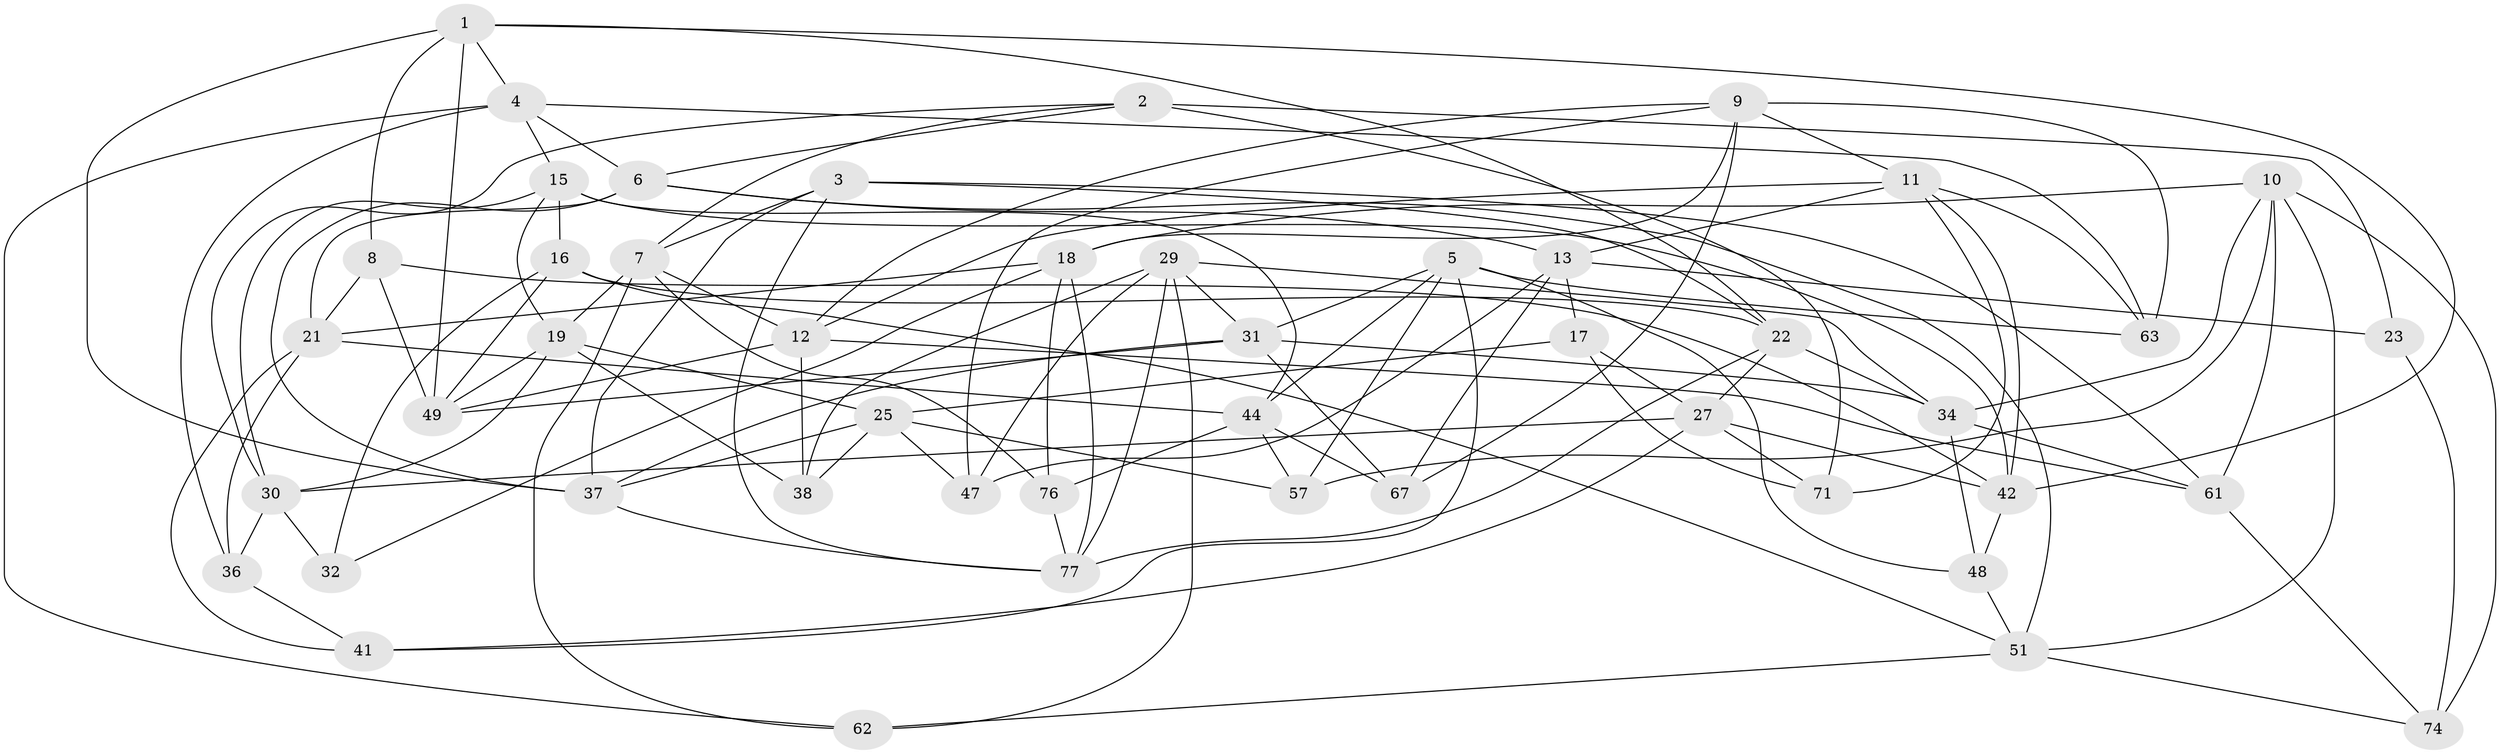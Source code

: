// original degree distribution, {4: 1.0}
// Generated by graph-tools (version 1.1) at 2025/42/03/06/25 10:42:20]
// undirected, 47 vertices, 122 edges
graph export_dot {
graph [start="1"]
  node [color=gray90,style=filled];
  1 [super="+28"];
  2 [super="+35"];
  3 [super="+64"];
  4 [super="+65"];
  5 [super="+55"];
  6 [super="+14"];
  7 [super="+39"];
  8;
  9 [super="+24"];
  10 [super="+72"];
  11 [super="+58"];
  12 [super="+43"];
  13 [super="+50"];
  15 [super="+20"];
  16 [super="+45"];
  17;
  18 [super="+68"];
  19 [super="+26"];
  21 [super="+46"];
  22 [super="+60"];
  23;
  25 [super="+66"];
  27 [super="+59"];
  29 [super="+56"];
  30 [super="+33"];
  31 [super="+40"];
  32;
  34 [super="+70"];
  36;
  37 [super="+53"];
  38;
  41;
  42 [super="+75"];
  44 [super="+52"];
  47;
  48;
  49 [super="+73"];
  51 [super="+54"];
  57;
  61 [super="+69"];
  62;
  63;
  67;
  71;
  74;
  76;
  77 [super="+78"];
  1 -- 22;
  1 -- 37;
  1 -- 42;
  1 -- 8;
  1 -- 4;
  1 -- 49;
  2 -- 23 [weight=2];
  2 -- 71;
  2 -- 7;
  2 -- 30;
  2 -- 6;
  3 -- 61 [weight=2];
  3 -- 22;
  3 -- 77;
  3 -- 37;
  3 -- 7;
  4 -- 63;
  4 -- 15;
  4 -- 62;
  4 -- 36;
  4 -- 6;
  5 -- 48;
  5 -- 57;
  5 -- 41;
  5 -- 44;
  5 -- 63;
  5 -- 31;
  6 -- 37;
  6 -- 21;
  6 -- 13;
  6 -- 51;
  7 -- 62;
  7 -- 19;
  7 -- 76;
  7 -- 12;
  8 -- 42;
  8 -- 49;
  8 -- 21;
  9 -- 11;
  9 -- 18;
  9 -- 47;
  9 -- 67;
  9 -- 63;
  9 -- 12;
  10 -- 74;
  10 -- 18;
  10 -- 34;
  10 -- 57;
  10 -- 51;
  10 -- 61;
  11 -- 12;
  11 -- 71;
  11 -- 42;
  11 -- 13;
  11 -- 63;
  12 -- 38;
  12 -- 61;
  12 -- 49;
  13 -- 17;
  13 -- 47;
  13 -- 67;
  13 -- 23;
  15 -- 30;
  15 -- 16;
  15 -- 42;
  15 -- 19;
  15 -- 44;
  16 -- 22;
  16 -- 32 [weight=2];
  16 -- 49;
  16 -- 51;
  17 -- 71;
  17 -- 27;
  17 -- 25;
  18 -- 21;
  18 -- 32;
  18 -- 76;
  18 -- 77;
  19 -- 49;
  19 -- 38;
  19 -- 30;
  19 -- 25;
  21 -- 36;
  21 -- 44;
  21 -- 41;
  22 -- 27;
  22 -- 77;
  22 -- 34;
  23 -- 74;
  25 -- 38;
  25 -- 47;
  25 -- 37;
  25 -- 57;
  27 -- 41;
  27 -- 42;
  27 -- 71;
  27 -- 30;
  29 -- 31;
  29 -- 38;
  29 -- 77;
  29 -- 62;
  29 -- 47;
  29 -- 34;
  30 -- 32;
  30 -- 36;
  31 -- 67;
  31 -- 34;
  31 -- 37;
  31 -- 49;
  34 -- 61;
  34 -- 48;
  36 -- 41;
  37 -- 77;
  42 -- 48;
  44 -- 67;
  44 -- 57;
  44 -- 76;
  48 -- 51;
  51 -- 74;
  51 -- 62;
  61 -- 74;
  76 -- 77;
}
